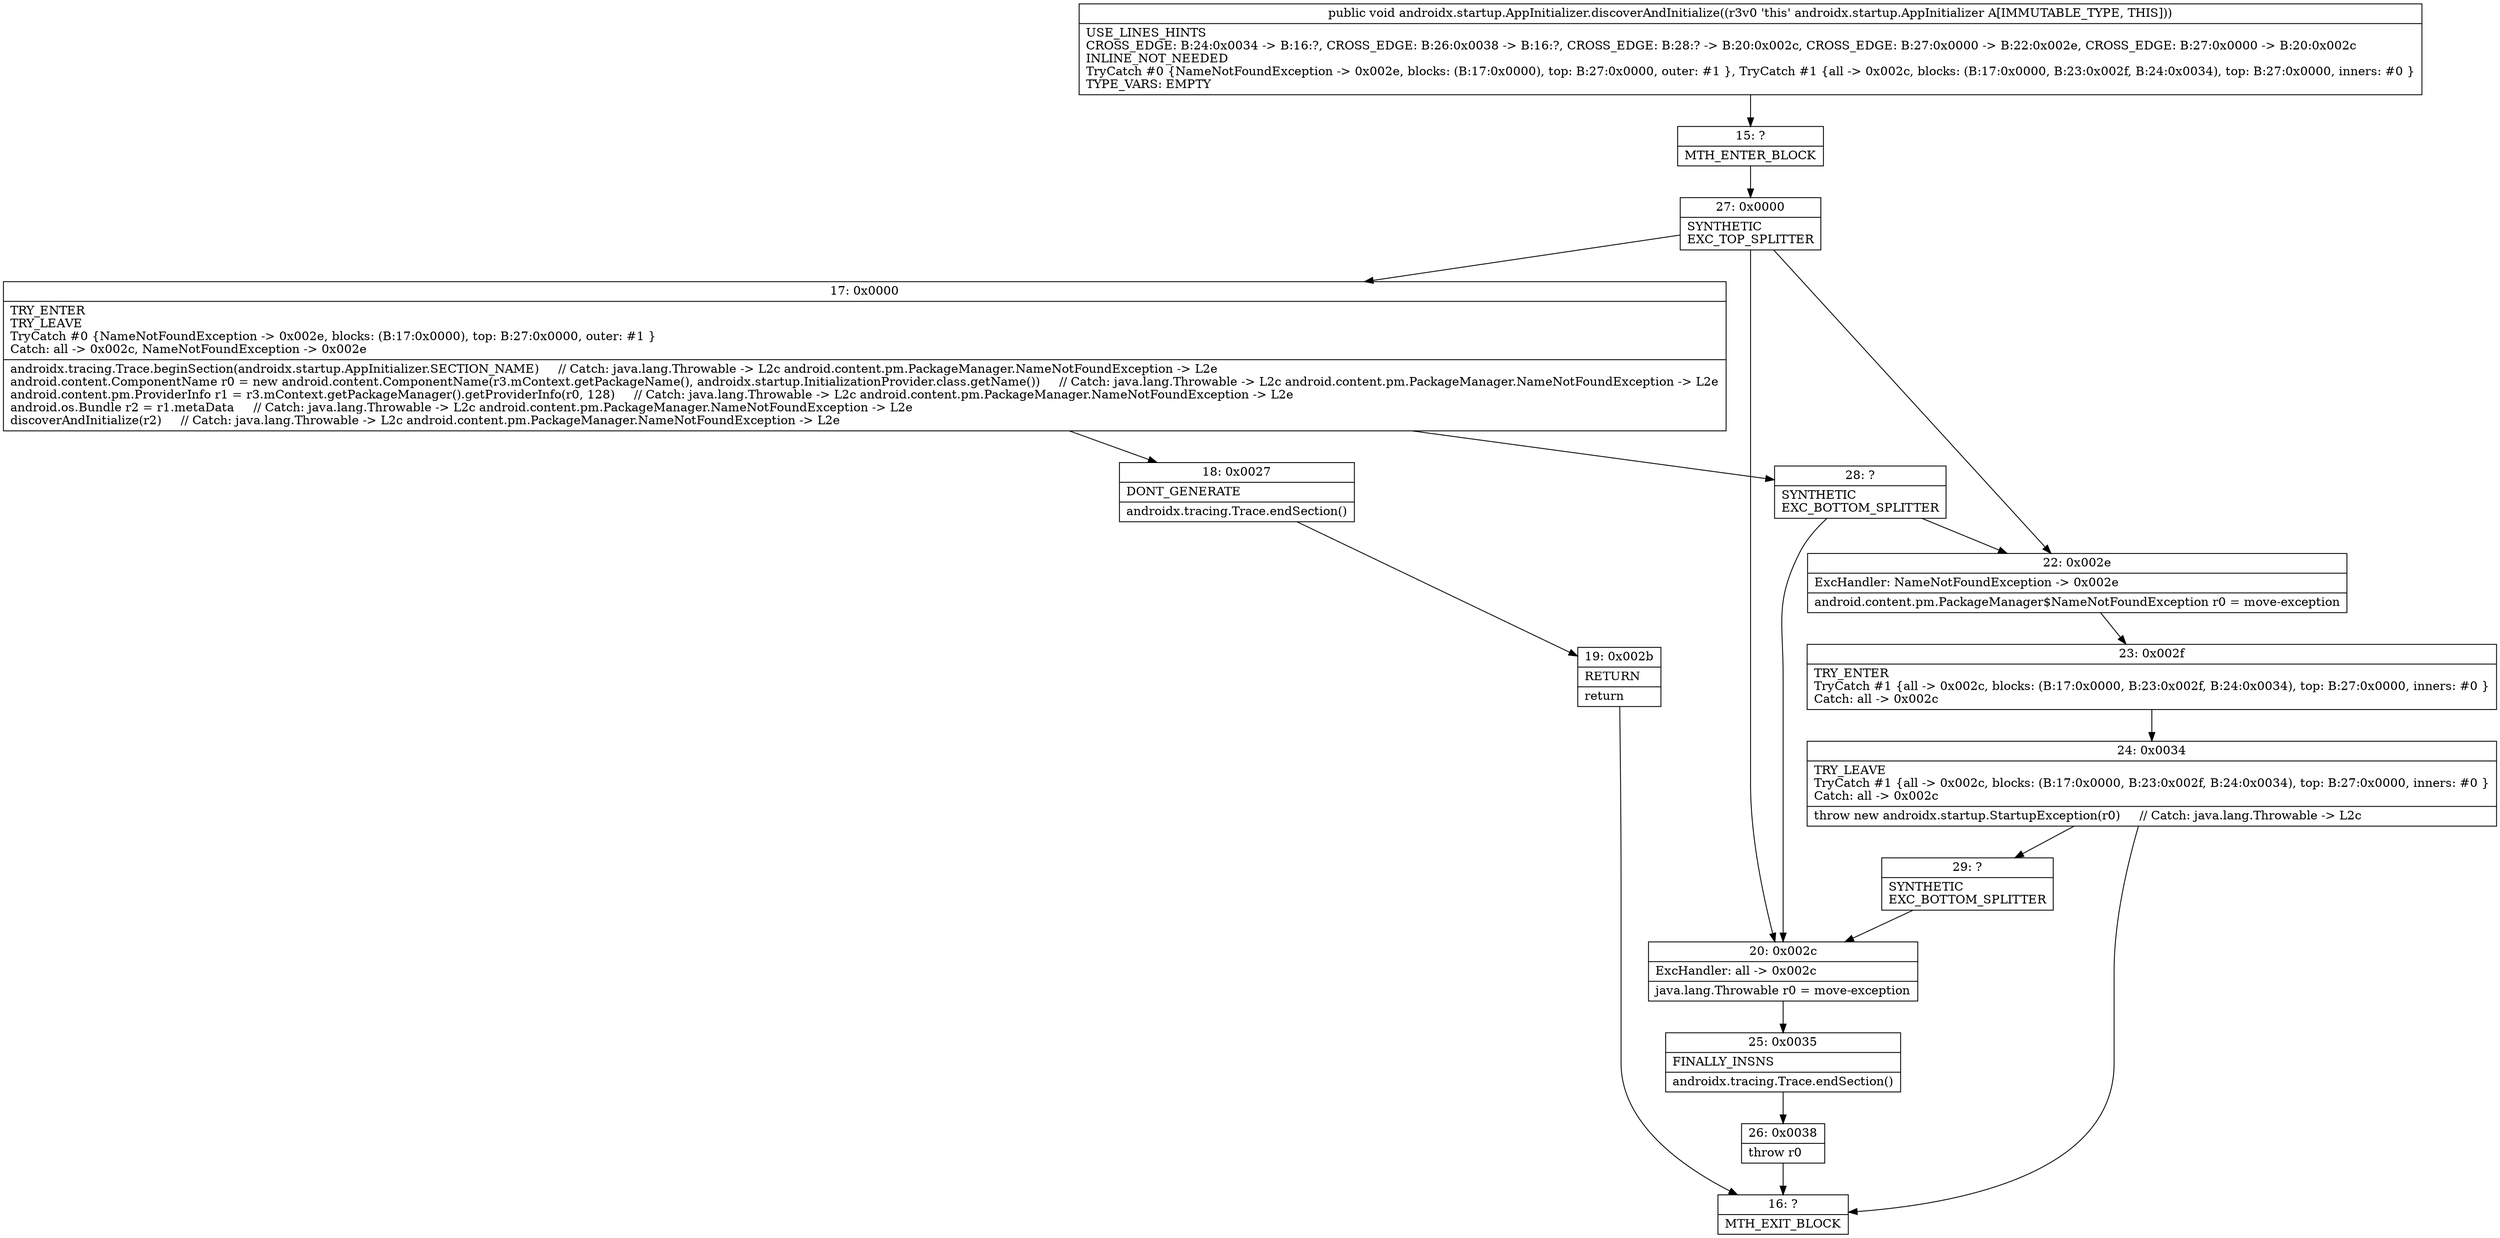 digraph "CFG forandroidx.startup.AppInitializer.discoverAndInitialize()V" {
Node_15 [shape=record,label="{15\:\ ?|MTH_ENTER_BLOCK\l}"];
Node_27 [shape=record,label="{27\:\ 0x0000|SYNTHETIC\lEXC_TOP_SPLITTER\l}"];
Node_17 [shape=record,label="{17\:\ 0x0000|TRY_ENTER\lTRY_LEAVE\lTryCatch #0 \{NameNotFoundException \-\> 0x002e, blocks: (B:17:0x0000), top: B:27:0x0000, outer: #1 \}\lCatch: all \-\> 0x002c, NameNotFoundException \-\> 0x002e\l|androidx.tracing.Trace.beginSection(androidx.startup.AppInitializer.SECTION_NAME)     \/\/ Catch: java.lang.Throwable \-\> L2c android.content.pm.PackageManager.NameNotFoundException \-\> L2e\landroid.content.ComponentName r0 = new android.content.ComponentName(r3.mContext.getPackageName(), androidx.startup.InitializationProvider.class.getName())     \/\/ Catch: java.lang.Throwable \-\> L2c android.content.pm.PackageManager.NameNotFoundException \-\> L2e\landroid.content.pm.ProviderInfo r1 = r3.mContext.getPackageManager().getProviderInfo(r0, 128)     \/\/ Catch: java.lang.Throwable \-\> L2c android.content.pm.PackageManager.NameNotFoundException \-\> L2e\landroid.os.Bundle r2 = r1.metaData     \/\/ Catch: java.lang.Throwable \-\> L2c android.content.pm.PackageManager.NameNotFoundException \-\> L2e\ldiscoverAndInitialize(r2)     \/\/ Catch: java.lang.Throwable \-\> L2c android.content.pm.PackageManager.NameNotFoundException \-\> L2e\l}"];
Node_18 [shape=record,label="{18\:\ 0x0027|DONT_GENERATE\l|androidx.tracing.Trace.endSection()\l}"];
Node_19 [shape=record,label="{19\:\ 0x002b|RETURN\l|return\l}"];
Node_16 [shape=record,label="{16\:\ ?|MTH_EXIT_BLOCK\l}"];
Node_28 [shape=record,label="{28\:\ ?|SYNTHETIC\lEXC_BOTTOM_SPLITTER\l}"];
Node_22 [shape=record,label="{22\:\ 0x002e|ExcHandler: NameNotFoundException \-\> 0x002e\l|android.content.pm.PackageManager$NameNotFoundException r0 = move\-exception\l}"];
Node_23 [shape=record,label="{23\:\ 0x002f|TRY_ENTER\lTryCatch #1 \{all \-\> 0x002c, blocks: (B:17:0x0000, B:23:0x002f, B:24:0x0034), top: B:27:0x0000, inners: #0 \}\lCatch: all \-\> 0x002c\l}"];
Node_24 [shape=record,label="{24\:\ 0x0034|TRY_LEAVE\lTryCatch #1 \{all \-\> 0x002c, blocks: (B:17:0x0000, B:23:0x002f, B:24:0x0034), top: B:27:0x0000, inners: #0 \}\lCatch: all \-\> 0x002c\l|throw new androidx.startup.StartupException(r0)     \/\/ Catch: java.lang.Throwable \-\> L2c\l}"];
Node_29 [shape=record,label="{29\:\ ?|SYNTHETIC\lEXC_BOTTOM_SPLITTER\l}"];
Node_20 [shape=record,label="{20\:\ 0x002c|ExcHandler: all \-\> 0x002c\l|java.lang.Throwable r0 = move\-exception\l}"];
Node_25 [shape=record,label="{25\:\ 0x0035|FINALLY_INSNS\l|androidx.tracing.Trace.endSection()\l}"];
Node_26 [shape=record,label="{26\:\ 0x0038|throw r0\l}"];
MethodNode[shape=record,label="{public void androidx.startup.AppInitializer.discoverAndInitialize((r3v0 'this' androidx.startup.AppInitializer A[IMMUTABLE_TYPE, THIS]))  | USE_LINES_HINTS\lCROSS_EDGE: B:24:0x0034 \-\> B:16:?, CROSS_EDGE: B:26:0x0038 \-\> B:16:?, CROSS_EDGE: B:28:? \-\> B:20:0x002c, CROSS_EDGE: B:27:0x0000 \-\> B:22:0x002e, CROSS_EDGE: B:27:0x0000 \-\> B:20:0x002c\lINLINE_NOT_NEEDED\lTryCatch #0 \{NameNotFoundException \-\> 0x002e, blocks: (B:17:0x0000), top: B:27:0x0000, outer: #1 \}, TryCatch #1 \{all \-\> 0x002c, blocks: (B:17:0x0000, B:23:0x002f, B:24:0x0034), top: B:27:0x0000, inners: #0 \}\lTYPE_VARS: EMPTY\l}"];
MethodNode -> Node_15;Node_15 -> Node_27;
Node_27 -> Node_17;
Node_27 -> Node_22;
Node_27 -> Node_20;
Node_17 -> Node_18;
Node_17 -> Node_28;
Node_18 -> Node_19;
Node_19 -> Node_16;
Node_28 -> Node_22;
Node_28 -> Node_20;
Node_22 -> Node_23;
Node_23 -> Node_24;
Node_24 -> Node_16;
Node_24 -> Node_29;
Node_29 -> Node_20;
Node_20 -> Node_25;
Node_25 -> Node_26;
Node_26 -> Node_16;
}

